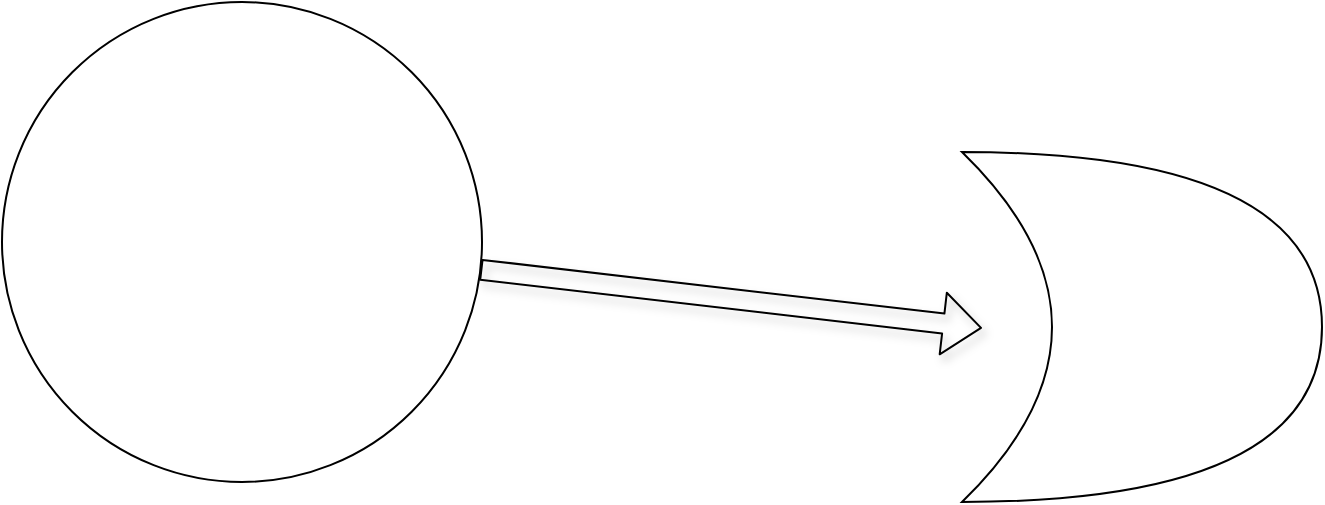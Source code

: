 <mxfile version="13.6.4" type="github">
  <diagram id="vSGuEcOI4eMmMhH62Hi4" name="Page-1">
    <mxGraphModel dx="868" dy="450" grid="1" gridSize="10" guides="1" tooltips="1" connect="1" arrows="1" fold="1" page="1" pageScale="1" pageWidth="850" pageHeight="1100" math="0" shadow="0">
      <root>
        <mxCell id="0" />
        <mxCell id="1" parent="0" />
        <mxCell id="dRUNZJUTJLI50pY9Gpoa-1" value="" style="ellipse;whiteSpace=wrap;html=1;aspect=fixed;" vertex="1" parent="1">
          <mxGeometry x="90" y="100" width="240" height="240" as="geometry" />
        </mxCell>
        <mxCell id="dRUNZJUTJLI50pY9Gpoa-2" value="" style="shape=flexArrow;endArrow=classic;html=1;shadow=1;" edge="1" parent="1" source="dRUNZJUTJLI50pY9Gpoa-1">
          <mxGeometry width="50" height="50" relative="1" as="geometry">
            <mxPoint x="400" y="260" as="sourcePoint" />
            <mxPoint x="580" y="263" as="targetPoint" />
          </mxGeometry>
        </mxCell>
        <mxCell id="dRUNZJUTJLI50pY9Gpoa-3" value="" style="shape=xor;whiteSpace=wrap;html=1;" vertex="1" parent="1">
          <mxGeometry x="570" y="175" width="180" height="175" as="geometry" />
        </mxCell>
      </root>
    </mxGraphModel>
  </diagram>
</mxfile>
